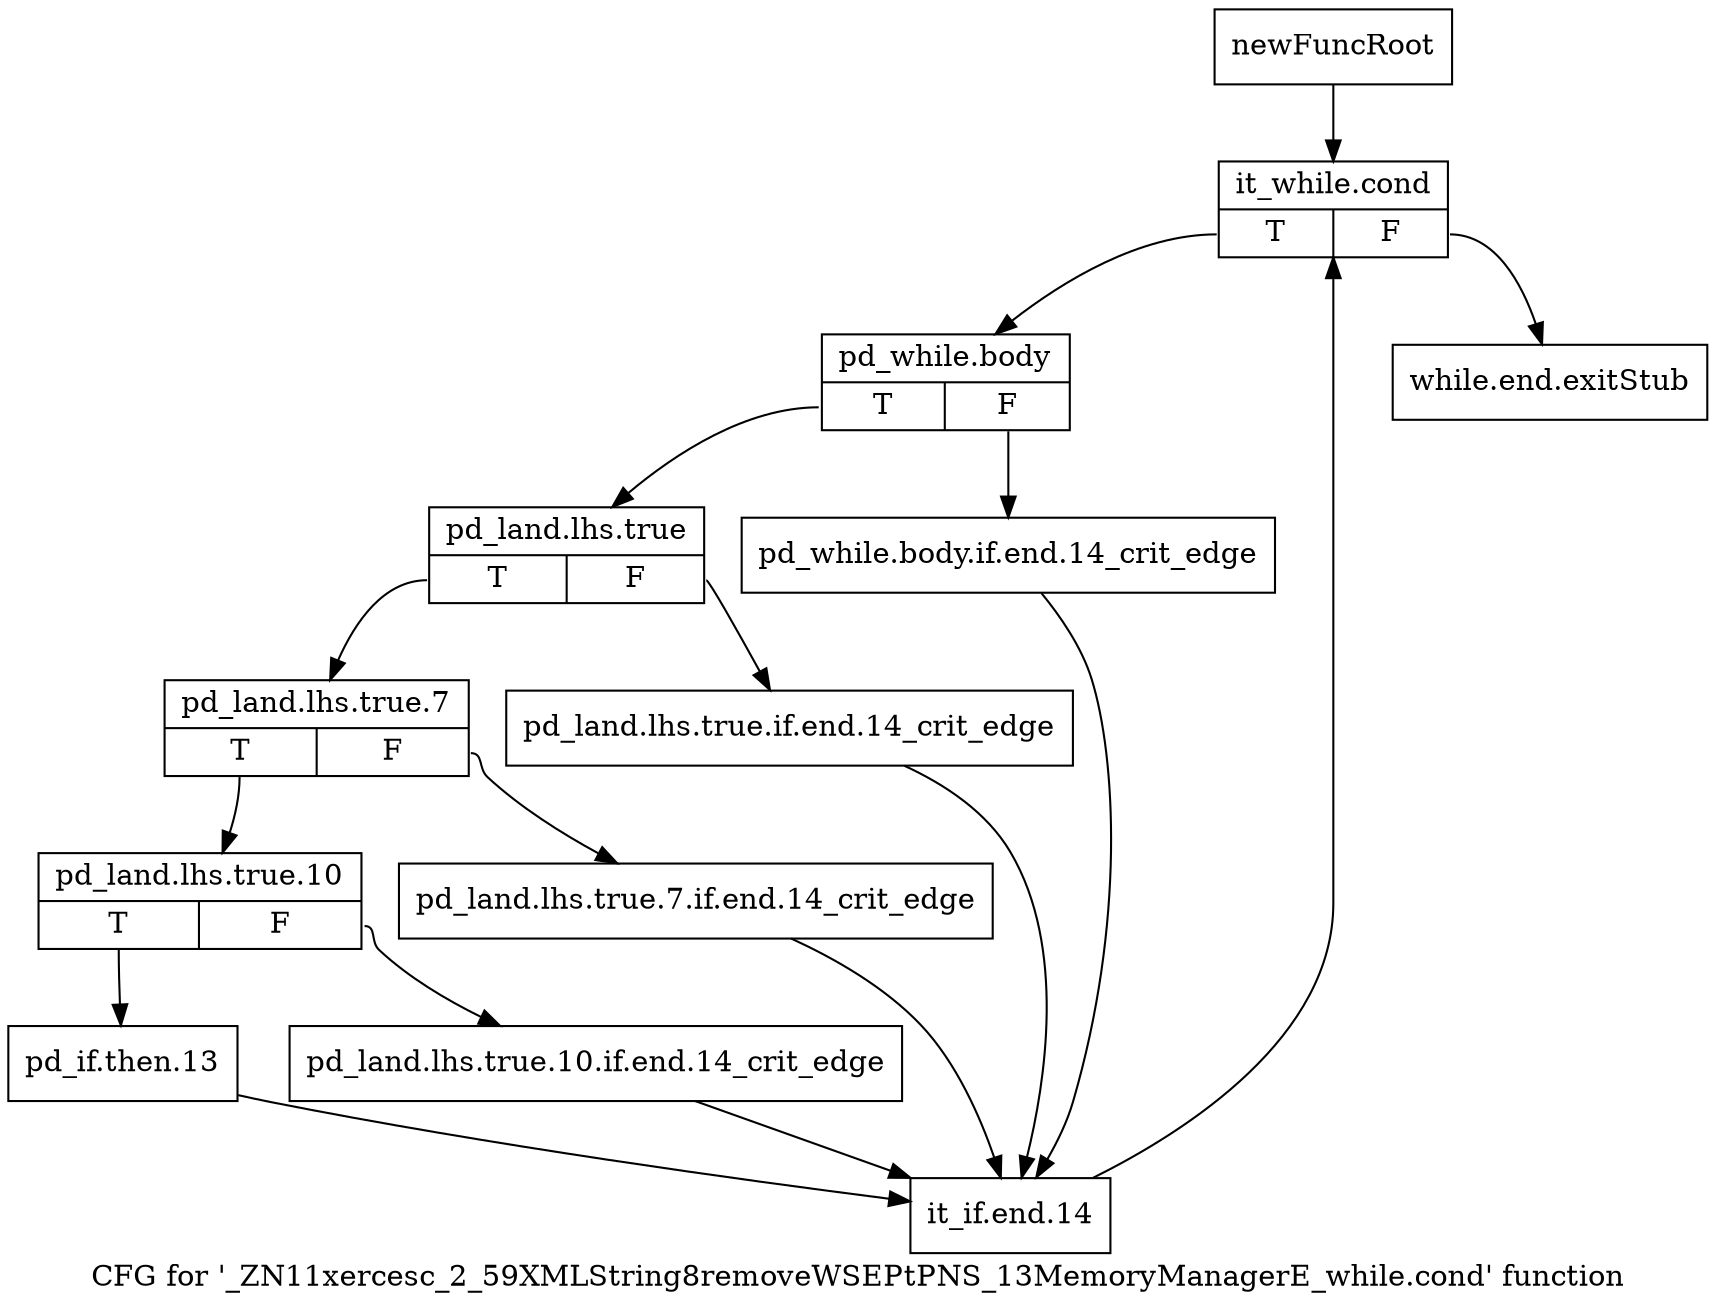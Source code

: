 digraph "CFG for '_ZN11xercesc_2_59XMLString8removeWSEPtPNS_13MemoryManagerE_while.cond' function" {
	label="CFG for '_ZN11xercesc_2_59XMLString8removeWSEPtPNS_13MemoryManagerE_while.cond' function";

	Node0x9b78dc0 [shape=record,label="{newFuncRoot}"];
	Node0x9b78dc0 -> Node0x9b78e60;
	Node0x9b78e10 [shape=record,label="{while.end.exitStub}"];
	Node0x9b78e60 [shape=record,label="{it_while.cond|{<s0>T|<s1>F}}"];
	Node0x9b78e60:s0 -> Node0x9b78eb0;
	Node0x9b78e60:s1 -> Node0x9b78e10;
	Node0x9b78eb0 [shape=record,label="{pd_while.body|{<s0>T|<s1>F}}"];
	Node0x9b78eb0:s0 -> Node0x9b78f50;
	Node0x9b78eb0:s1 -> Node0x9b78f00;
	Node0x9b78f00 [shape=record,label="{pd_while.body.if.end.14_crit_edge}"];
	Node0x9b78f00 -> Node0x9b79180;
	Node0x9b78f50 [shape=record,label="{pd_land.lhs.true|{<s0>T|<s1>F}}"];
	Node0x9b78f50:s0 -> Node0x9b78ff0;
	Node0x9b78f50:s1 -> Node0x9b78fa0;
	Node0x9b78fa0 [shape=record,label="{pd_land.lhs.true.if.end.14_crit_edge}"];
	Node0x9b78fa0 -> Node0x9b79180;
	Node0x9b78ff0 [shape=record,label="{pd_land.lhs.true.7|{<s0>T|<s1>F}}"];
	Node0x9b78ff0:s0 -> Node0x9b79090;
	Node0x9b78ff0:s1 -> Node0x9b79040;
	Node0x9b79040 [shape=record,label="{pd_land.lhs.true.7.if.end.14_crit_edge}"];
	Node0x9b79040 -> Node0x9b79180;
	Node0x9b79090 [shape=record,label="{pd_land.lhs.true.10|{<s0>T|<s1>F}}"];
	Node0x9b79090:s0 -> Node0x9b79130;
	Node0x9b79090:s1 -> Node0x9b790e0;
	Node0x9b790e0 [shape=record,label="{pd_land.lhs.true.10.if.end.14_crit_edge}"];
	Node0x9b790e0 -> Node0x9b79180;
	Node0x9b79130 [shape=record,label="{pd_if.then.13}"];
	Node0x9b79130 -> Node0x9b79180;
	Node0x9b79180 [shape=record,label="{it_if.end.14}"];
	Node0x9b79180 -> Node0x9b78e60;
}
